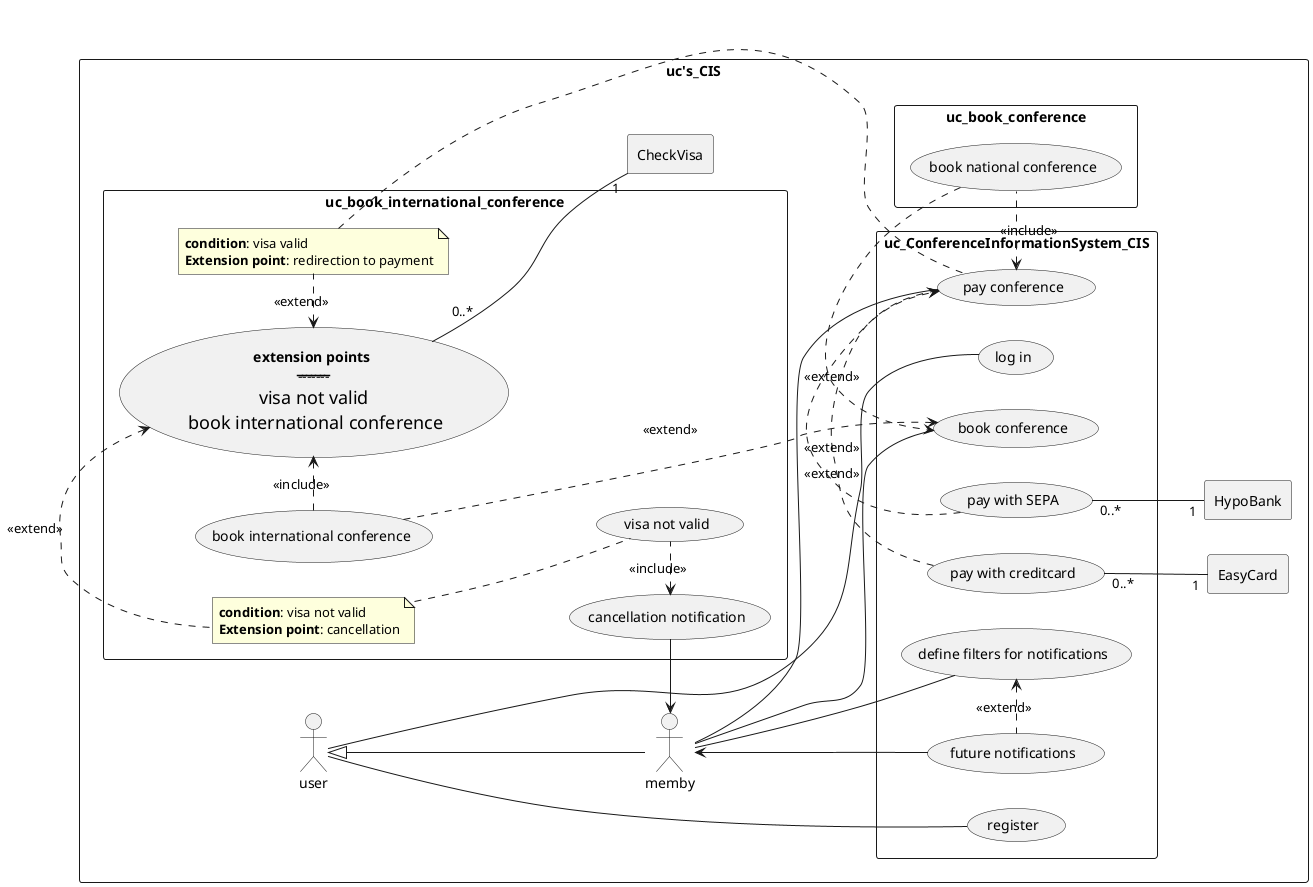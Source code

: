 @startuml

left to right direction
skinparam packageStyle rectangle

package uc's_CIS {
    agent EasyCard as EC
    agent HypoBank as HB
    agent CheckVisa as CV
    actor user
    actor memby
    user <|-- memby

    rectangle uc_ConferenceInformationSystem_CIS {
        (define filters for notifications) as (filters)
        (future notifications) as (funo)
        (pay with creditcard) as (payCC)
        (pay with SEPA) as (payS)
        (pay conference) as (pc)
        (book conference) as (bc)

        user -- (register)
        user -- (log in)
        memby -- (bc)
        memby -- (pc)
        memby -- (filters)
        (filters) <. (funo) : <<extend>>
        (payCC) "0..*" -- "1" EC
        (payS) "0..*" -- "1" HB
        (payCC) .> (pc) : <<extend>>
        (payS) .> (pc) : <<extend>>
        (funo) -> memby
    }


    left to right direction
    skinparam packageStyle rectangle
    rectangle uc_book_conference {
        (book national conference) as (bnc)
        (bnc)  .> (bc) : <<extend>>
        (pc) <. (bnc) : <<include>>
    }


    left to right direction
    skinparam packageStyle rectangle
    rectangle uc_book_international_conference {
        (cancellation notification) as (cn)
        (book international conference) as (bic)
        (visa not valid) as (vnv)
        (**extension points** \n ----------------------------------- \n <size:18>visa not valid</size> \n <size:18>book international conference</size>) as (ep_bic)
        note "**condition**: visa not valid \n**Extension point**: cancellation" as n1
        note "**condition**: visa valid \n**Extension point**: redirection to payment" as n2
        (cn) -> memby
        (ep_bic) "0..*" -- "1" CV
        (cn) <. (vnv) : <<include>>
        (bic) .> (bc) : <<extend>>
        (bic) .> (ep_bic) : <<include>>
        (ep_bic) <. n1 : <<extend>>
        n1 .. (vnv)
        (ep_bic) <. n2 : <<extend>>
        n2 .. (pc)
    }
}

@enduml
